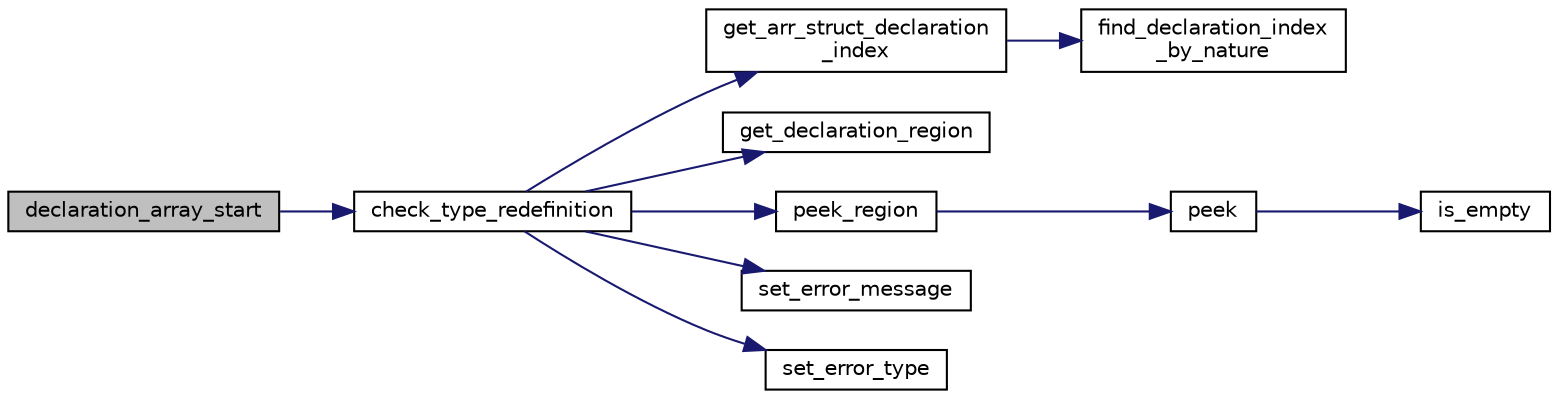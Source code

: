 digraph "declaration_array_start"
{
 // LATEX_PDF_SIZE
  edge [fontname="Helvetica",fontsize="10",labelfontname="Helvetica",labelfontsize="10"];
  node [fontname="Helvetica",fontsize="10",shape=record];
  rankdir="LR";
  Node1 [label="declaration_array_start",height=0.2,width=0.4,color="black", fillcolor="grey75", style="filled", fontcolor="black",tooltip="Starts the declaration of an array."];
  Node1 -> Node2 [color="midnightblue",fontsize="10",style="solid",fontname="Helvetica"];
  Node2 [label="check_type_redefinition",height=0.2,width=0.4,color="black", fillcolor="white", style="filled",URL="$d2/d71/type__validation_8c.html#ad0ff0ffaf64af0526cea2fc312001686",tooltip="Checks if a type has been redefined."];
  Node2 -> Node3 [color="midnightblue",fontsize="10",style="solid",fontname="Helvetica"];
  Node3 [label="get_arr_struct_declaration\l_index",height=0.2,width=0.4,color="black", fillcolor="white", style="filled",URL="$d2/d71/type__validation_8c.html#a2826420c3e7c29f271899a3b50ac40c8",tooltip="Retrieves the declaration index of an array or struct."];
  Node3 -> Node4 [color="midnightblue",fontsize="10",style="solid",fontname="Helvetica"];
  Node4 [label="find_declaration_index\l_by_nature",height=0.2,width=0.4,color="black", fillcolor="white", style="filled",URL="$dc/de9/declaration__table_8h.html#a8d20d657d482952631adde5763e985c8",tooltip="Finds the index of a declaration with the specified lexicographic index and nature...."];
  Node2 -> Node5 [color="midnightblue",fontsize="10",style="solid",fontname="Helvetica"];
  Node5 [label="get_declaration_region",height=0.2,width=0.4,color="black", fillcolor="white", style="filled",URL="$dd/d3e/declaration__table_8c.html#a3a2a92436534333020848016833c3abc",tooltip="Gets the region of a declaration."];
  Node2 -> Node6 [color="midnightblue",fontsize="10",style="solid",fontname="Helvetica"];
  Node6 [label="peek_region",height=0.2,width=0.4,color="black", fillcolor="white", style="filled",URL="$d3/d91/region__stack_8c.html#a367ecd3e3c76f083c2ef6b296cfa8030",tooltip="Peeks at the top region of the stack without removing it."];
  Node6 -> Node7 [color="midnightblue",fontsize="10",style="solid",fontname="Helvetica"];
  Node7 [label="peek",height=0.2,width=0.4,color="black", fillcolor="white", style="filled",URL="$d3/dbb/stack_8c.html#a9cf0786f5f2fb0c4c025b7e9bb552881",tooltip="Peeks at the top value of the stack without popping it."];
  Node7 -> Node8 [color="midnightblue",fontsize="10",style="solid",fontname="Helvetica"];
  Node8 [label="is_empty",height=0.2,width=0.4,color="black", fillcolor="white", style="filled",URL="$d3/dbb/stack_8c.html#aeda5460a4306b1c90f61ac5bf8ba49bc",tooltip="Checks if the stack is empty."];
  Node2 -> Node9 [color="midnightblue",fontsize="10",style="solid",fontname="Helvetica"];
  Node9 [label="set_error_message",height=0.2,width=0.4,color="black", fillcolor="white", style="filled",URL="$d0/d15/errors_8c.html#a4eba1d90a88e13e4b1beada48a1c2b9d",tooltip="Sets the error message of the provided Error struct."];
  Node2 -> Node10 [color="midnightblue",fontsize="10",style="solid",fontname="Helvetica"];
  Node10 [label="set_error_type",height=0.2,width=0.4,color="black", fillcolor="white", style="filled",URL="$d0/d15/errors_8c.html#aff32bbfac01af1967382165ffc1d5607",tooltip="Sets the error type of the provided Error struct."];
}
